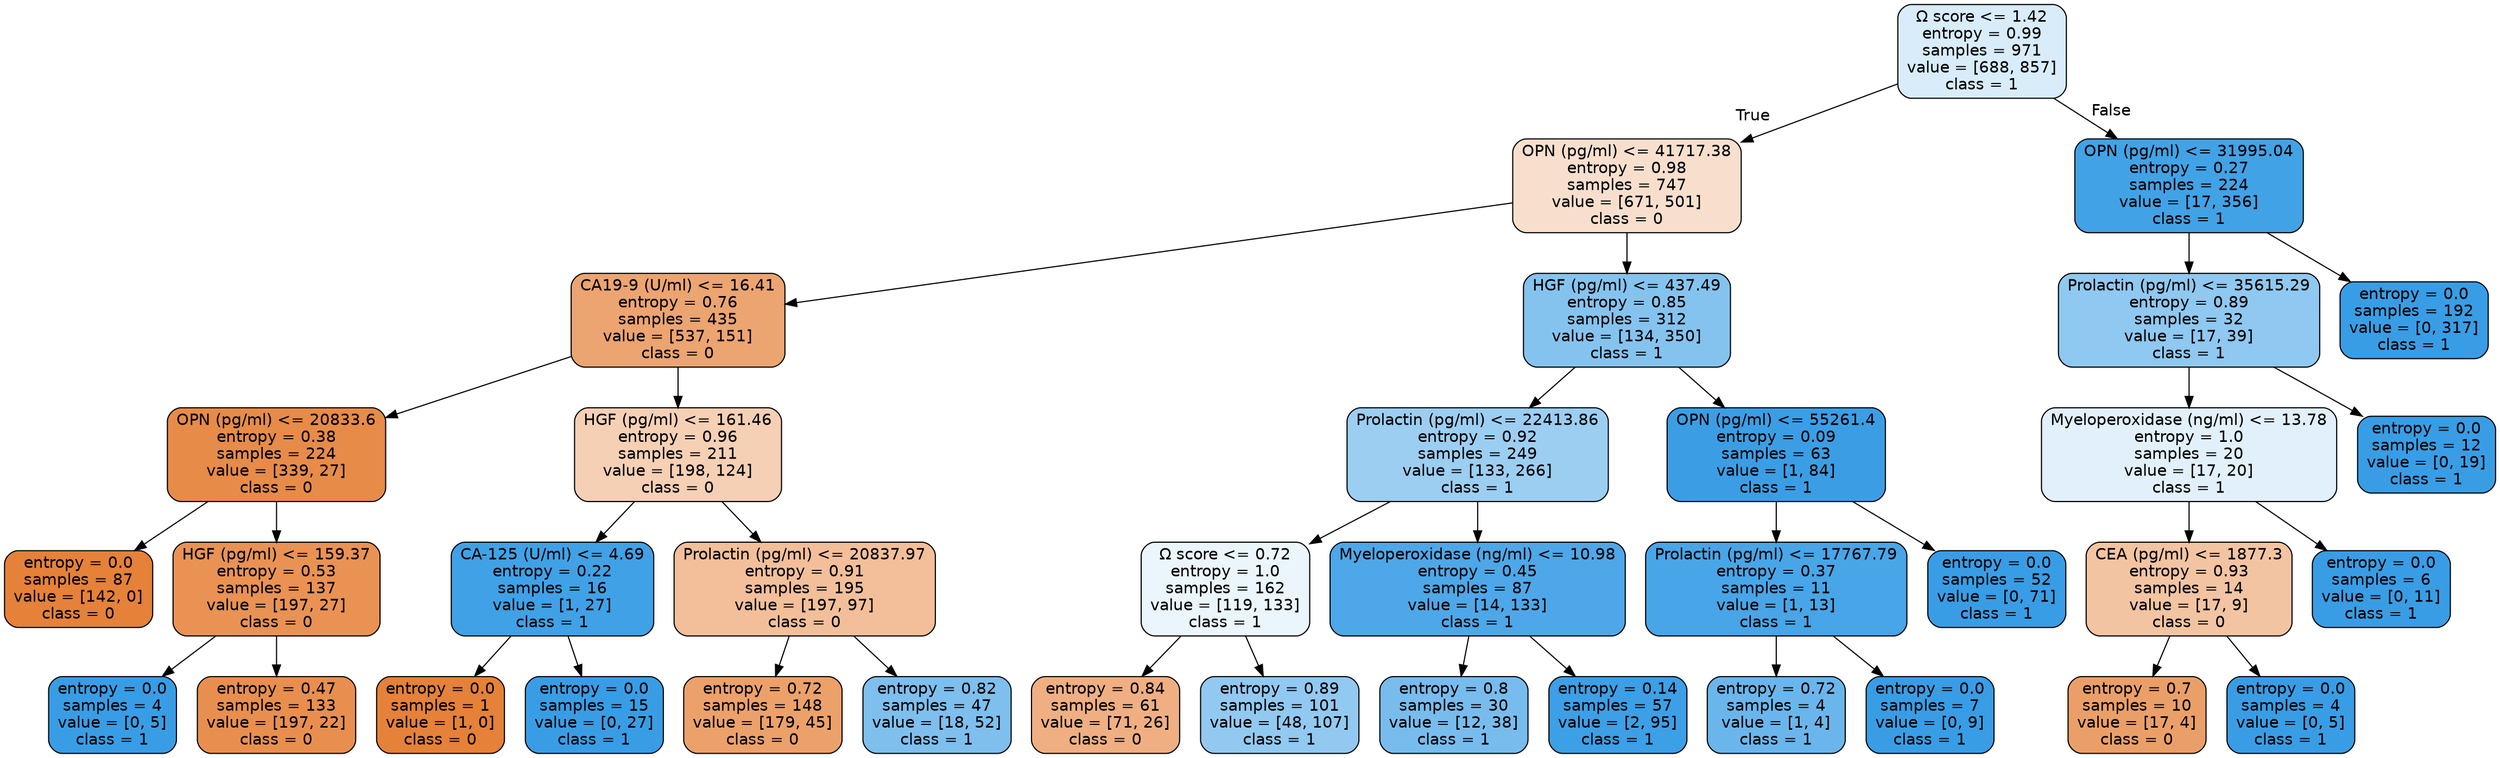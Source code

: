 digraph Tree {
node [shape=box, style="filled, rounded", color="black", fontname="helvetica"] ;
edge [fontname="helvetica"] ;
0 [label="Ω score <= 1.42\nentropy = 0.99\nsamples = 971\nvalue = [688, 857]\nclass = 1", fillcolor="#d8ecfa"] ;
1 [label="OPN (pg/ml) <= 41717.38\nentropy = 0.98\nsamples = 747\nvalue = [671, 501]\nclass = 0", fillcolor="#f8dfcd"] ;
0 -> 1 [labeldistance=2.5, labelangle=45, headlabel="True"] ;
2 [label="CA19-9 (U/ml) <= 16.41\nentropy = 0.76\nsamples = 435\nvalue = [537, 151]\nclass = 0", fillcolor="#eca471"] ;
1 -> 2 ;
3 [label="OPN (pg/ml) <= 20833.6\nentropy = 0.38\nsamples = 224\nvalue = [339, 27]\nclass = 0", fillcolor="#e78b49"] ;
2 -> 3 ;
4 [label="entropy = 0.0\nsamples = 87\nvalue = [142, 0]\nclass = 0", fillcolor="#e58139"] ;
3 -> 4 ;
5 [label="HGF (pg/ml) <= 159.37\nentropy = 0.53\nsamples = 137\nvalue = [197, 27]\nclass = 0", fillcolor="#e99254"] ;
3 -> 5 ;
6 [label="entropy = 0.0\nsamples = 4\nvalue = [0, 5]\nclass = 1", fillcolor="#399de5"] ;
5 -> 6 ;
7 [label="entropy = 0.47\nsamples = 133\nvalue = [197, 22]\nclass = 0", fillcolor="#e88f4f"] ;
5 -> 7 ;
8 [label="HGF (pg/ml) <= 161.46\nentropy = 0.96\nsamples = 211\nvalue = [198, 124]\nclass = 0", fillcolor="#f5d0b5"] ;
2 -> 8 ;
9 [label="CA-125 (U/ml) <= 4.69\nentropy = 0.22\nsamples = 16\nvalue = [1, 27]\nclass = 1", fillcolor="#40a1e6"] ;
8 -> 9 ;
10 [label="entropy = 0.0\nsamples = 1\nvalue = [1, 0]\nclass = 0", fillcolor="#e58139"] ;
9 -> 10 ;
11 [label="entropy = 0.0\nsamples = 15\nvalue = [0, 27]\nclass = 1", fillcolor="#399de5"] ;
9 -> 11 ;
12 [label="Prolactin (pg/ml) <= 20837.97\nentropy = 0.91\nsamples = 195\nvalue = [197, 97]\nclass = 0", fillcolor="#f2bf9a"] ;
8 -> 12 ;
13 [label="entropy = 0.72\nsamples = 148\nvalue = [179, 45]\nclass = 0", fillcolor="#eca16b"] ;
12 -> 13 ;
14 [label="entropy = 0.82\nsamples = 47\nvalue = [18, 52]\nclass = 1", fillcolor="#7ebfee"] ;
12 -> 14 ;
15 [label="HGF (pg/ml) <= 437.49\nentropy = 0.85\nsamples = 312\nvalue = [134, 350]\nclass = 1", fillcolor="#85c3ef"] ;
1 -> 15 ;
16 [label="Prolactin (pg/ml) <= 22413.86\nentropy = 0.92\nsamples = 249\nvalue = [133, 266]\nclass = 1", fillcolor="#9ccef2"] ;
15 -> 16 ;
17 [label="Ω score <= 0.72\nentropy = 1.0\nsamples = 162\nvalue = [119, 133]\nclass = 1", fillcolor="#eaf5fc"] ;
16 -> 17 ;
18 [label="entropy = 0.84\nsamples = 61\nvalue = [71, 26]\nclass = 0", fillcolor="#efaf82"] ;
17 -> 18 ;
19 [label="entropy = 0.89\nsamples = 101\nvalue = [48, 107]\nclass = 1", fillcolor="#92c9f1"] ;
17 -> 19 ;
20 [label="Myeloperoxidase (ng/ml) <= 10.98\nentropy = 0.45\nsamples = 87\nvalue = [14, 133]\nclass = 1", fillcolor="#4ea7e8"] ;
16 -> 20 ;
21 [label="entropy = 0.8\nsamples = 30\nvalue = [12, 38]\nclass = 1", fillcolor="#78bced"] ;
20 -> 21 ;
22 [label="entropy = 0.14\nsamples = 57\nvalue = [2, 95]\nclass = 1", fillcolor="#3d9fe6"] ;
20 -> 22 ;
23 [label="OPN (pg/ml) <= 55261.4\nentropy = 0.09\nsamples = 63\nvalue = [1, 84]\nclass = 1", fillcolor="#3b9ee5"] ;
15 -> 23 ;
24 [label="Prolactin (pg/ml) <= 17767.79\nentropy = 0.37\nsamples = 11\nvalue = [1, 13]\nclass = 1", fillcolor="#48a5e7"] ;
23 -> 24 ;
25 [label="entropy = 0.72\nsamples = 4\nvalue = [1, 4]\nclass = 1", fillcolor="#6ab6ec"] ;
24 -> 25 ;
26 [label="entropy = 0.0\nsamples = 7\nvalue = [0, 9]\nclass = 1", fillcolor="#399de5"] ;
24 -> 26 ;
27 [label="entropy = 0.0\nsamples = 52\nvalue = [0, 71]\nclass = 1", fillcolor="#399de5"] ;
23 -> 27 ;
28 [label="OPN (pg/ml) <= 31995.04\nentropy = 0.27\nsamples = 224\nvalue = [17, 356]\nclass = 1", fillcolor="#42a2e6"] ;
0 -> 28 [labeldistance=2.5, labelangle=-45, headlabel="False"] ;
29 [label="Prolactin (pg/ml) <= 35615.29\nentropy = 0.89\nsamples = 32\nvalue = [17, 39]\nclass = 1", fillcolor="#8fc8f0"] ;
28 -> 29 ;
30 [label="Myeloperoxidase (ng/ml) <= 13.78\nentropy = 1.0\nsamples = 20\nvalue = [17, 20]\nclass = 1", fillcolor="#e1f0fb"] ;
29 -> 30 ;
31 [label="CEA (pg/ml) <= 1877.3\nentropy = 0.93\nsamples = 14\nvalue = [17, 9]\nclass = 0", fillcolor="#f3c4a2"] ;
30 -> 31 ;
32 [label="entropy = 0.7\nsamples = 10\nvalue = [17, 4]\nclass = 0", fillcolor="#eb9f68"] ;
31 -> 32 ;
33 [label="entropy = 0.0\nsamples = 4\nvalue = [0, 5]\nclass = 1", fillcolor="#399de5"] ;
31 -> 33 ;
34 [label="entropy = 0.0\nsamples = 6\nvalue = [0, 11]\nclass = 1", fillcolor="#399de5"] ;
30 -> 34 ;
35 [label="entropy = 0.0\nsamples = 12\nvalue = [0, 19]\nclass = 1", fillcolor="#399de5"] ;
29 -> 35 ;
36 [label="entropy = 0.0\nsamples = 192\nvalue = [0, 317]\nclass = 1", fillcolor="#399de5"] ;
28 -> 36 ;
}